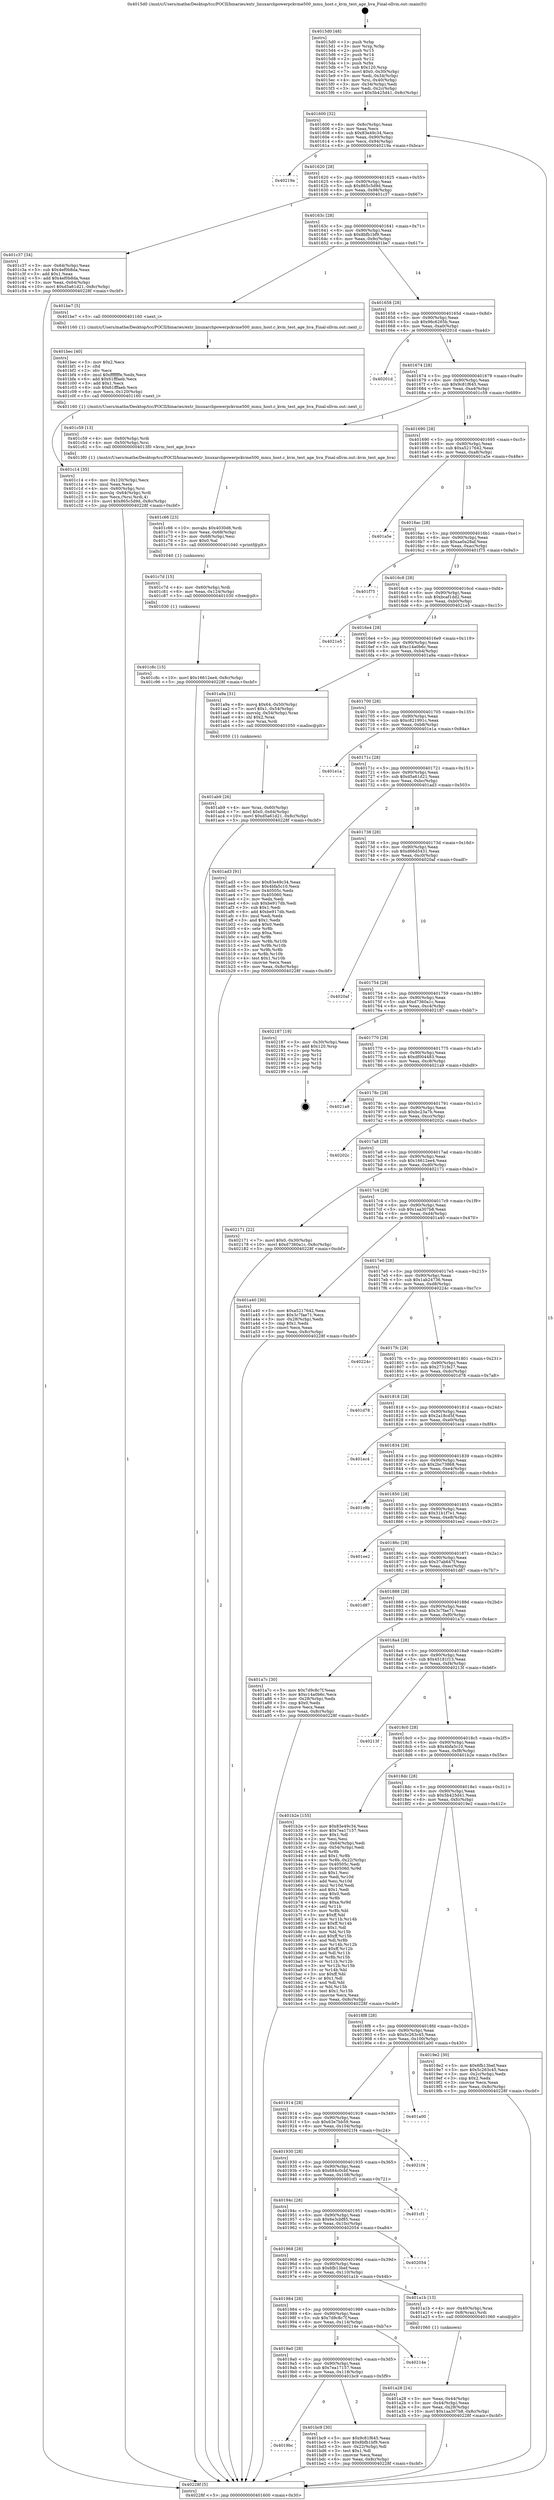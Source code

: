 digraph "0x4015d0" {
  label = "0x4015d0 (/mnt/c/Users/mathe/Desktop/tcc/POCII/binaries/extr_linuxarchpowerpckvme500_mmu_host.c_kvm_test_age_hva_Final-ollvm.out::main(0))"
  labelloc = "t"
  node[shape=record]

  Entry [label="",width=0.3,height=0.3,shape=circle,fillcolor=black,style=filled]
  "0x401600" [label="{
     0x401600 [32]\l
     | [instrs]\l
     &nbsp;&nbsp;0x401600 \<+6\>: mov -0x8c(%rbp),%eax\l
     &nbsp;&nbsp;0x401606 \<+2\>: mov %eax,%ecx\l
     &nbsp;&nbsp;0x401608 \<+6\>: sub $0x83e49c34,%ecx\l
     &nbsp;&nbsp;0x40160e \<+6\>: mov %eax,-0x90(%rbp)\l
     &nbsp;&nbsp;0x401614 \<+6\>: mov %ecx,-0x94(%rbp)\l
     &nbsp;&nbsp;0x40161a \<+6\>: je 000000000040219a \<main+0xbca\>\l
  }"]
  "0x40219a" [label="{
     0x40219a\l
  }", style=dashed]
  "0x401620" [label="{
     0x401620 [28]\l
     | [instrs]\l
     &nbsp;&nbsp;0x401620 \<+5\>: jmp 0000000000401625 \<main+0x55\>\l
     &nbsp;&nbsp;0x401625 \<+6\>: mov -0x90(%rbp),%eax\l
     &nbsp;&nbsp;0x40162b \<+5\>: sub $0x865c5d9d,%eax\l
     &nbsp;&nbsp;0x401630 \<+6\>: mov %eax,-0x98(%rbp)\l
     &nbsp;&nbsp;0x401636 \<+6\>: je 0000000000401c37 \<main+0x667\>\l
  }"]
  Exit [label="",width=0.3,height=0.3,shape=circle,fillcolor=black,style=filled,peripheries=2]
  "0x401c37" [label="{
     0x401c37 [34]\l
     | [instrs]\l
     &nbsp;&nbsp;0x401c37 \<+3\>: mov -0x64(%rbp),%eax\l
     &nbsp;&nbsp;0x401c3a \<+5\>: sub $0x4ef0b8da,%eax\l
     &nbsp;&nbsp;0x401c3f \<+3\>: add $0x1,%eax\l
     &nbsp;&nbsp;0x401c42 \<+5\>: add $0x4ef0b8da,%eax\l
     &nbsp;&nbsp;0x401c47 \<+3\>: mov %eax,-0x64(%rbp)\l
     &nbsp;&nbsp;0x401c4a \<+10\>: movl $0xd5a61d21,-0x8c(%rbp)\l
     &nbsp;&nbsp;0x401c54 \<+5\>: jmp 000000000040228f \<main+0xcbf\>\l
  }"]
  "0x40163c" [label="{
     0x40163c [28]\l
     | [instrs]\l
     &nbsp;&nbsp;0x40163c \<+5\>: jmp 0000000000401641 \<main+0x71\>\l
     &nbsp;&nbsp;0x401641 \<+6\>: mov -0x90(%rbp),%eax\l
     &nbsp;&nbsp;0x401647 \<+5\>: sub $0x8bfb1bf9,%eax\l
     &nbsp;&nbsp;0x40164c \<+6\>: mov %eax,-0x9c(%rbp)\l
     &nbsp;&nbsp;0x401652 \<+6\>: je 0000000000401be7 \<main+0x617\>\l
  }"]
  "0x401c8c" [label="{
     0x401c8c [15]\l
     | [instrs]\l
     &nbsp;&nbsp;0x401c8c \<+10\>: movl $0x16612ee4,-0x8c(%rbp)\l
     &nbsp;&nbsp;0x401c96 \<+5\>: jmp 000000000040228f \<main+0xcbf\>\l
  }"]
  "0x401be7" [label="{
     0x401be7 [5]\l
     | [instrs]\l
     &nbsp;&nbsp;0x401be7 \<+5\>: call 0000000000401160 \<next_i\>\l
     | [calls]\l
     &nbsp;&nbsp;0x401160 \{1\} (/mnt/c/Users/mathe/Desktop/tcc/POCII/binaries/extr_linuxarchpowerpckvme500_mmu_host.c_kvm_test_age_hva_Final-ollvm.out::next_i)\l
  }"]
  "0x401658" [label="{
     0x401658 [28]\l
     | [instrs]\l
     &nbsp;&nbsp;0x401658 \<+5\>: jmp 000000000040165d \<main+0x8d\>\l
     &nbsp;&nbsp;0x40165d \<+6\>: mov -0x90(%rbp),%eax\l
     &nbsp;&nbsp;0x401663 \<+5\>: sub $0x96c6265b,%eax\l
     &nbsp;&nbsp;0x401668 \<+6\>: mov %eax,-0xa0(%rbp)\l
     &nbsp;&nbsp;0x40166e \<+6\>: je 000000000040201d \<main+0xa4d\>\l
  }"]
  "0x401c7d" [label="{
     0x401c7d [15]\l
     | [instrs]\l
     &nbsp;&nbsp;0x401c7d \<+4\>: mov -0x60(%rbp),%rdi\l
     &nbsp;&nbsp;0x401c81 \<+6\>: mov %eax,-0x124(%rbp)\l
     &nbsp;&nbsp;0x401c87 \<+5\>: call 0000000000401030 \<free@plt\>\l
     | [calls]\l
     &nbsp;&nbsp;0x401030 \{1\} (unknown)\l
  }"]
  "0x40201d" [label="{
     0x40201d\l
  }", style=dashed]
  "0x401674" [label="{
     0x401674 [28]\l
     | [instrs]\l
     &nbsp;&nbsp;0x401674 \<+5\>: jmp 0000000000401679 \<main+0xa9\>\l
     &nbsp;&nbsp;0x401679 \<+6\>: mov -0x90(%rbp),%eax\l
     &nbsp;&nbsp;0x40167f \<+5\>: sub $0x9c81f645,%eax\l
     &nbsp;&nbsp;0x401684 \<+6\>: mov %eax,-0xa4(%rbp)\l
     &nbsp;&nbsp;0x40168a \<+6\>: je 0000000000401c59 \<main+0x689\>\l
  }"]
  "0x401c66" [label="{
     0x401c66 [23]\l
     | [instrs]\l
     &nbsp;&nbsp;0x401c66 \<+10\>: movabs $0x4030d6,%rdi\l
     &nbsp;&nbsp;0x401c70 \<+3\>: mov %eax,-0x68(%rbp)\l
     &nbsp;&nbsp;0x401c73 \<+3\>: mov -0x68(%rbp),%esi\l
     &nbsp;&nbsp;0x401c76 \<+2\>: mov $0x0,%al\l
     &nbsp;&nbsp;0x401c78 \<+5\>: call 0000000000401040 \<printf@plt\>\l
     | [calls]\l
     &nbsp;&nbsp;0x401040 \{1\} (unknown)\l
  }"]
  "0x401c59" [label="{
     0x401c59 [13]\l
     | [instrs]\l
     &nbsp;&nbsp;0x401c59 \<+4\>: mov -0x60(%rbp),%rdi\l
     &nbsp;&nbsp;0x401c5d \<+4\>: mov -0x50(%rbp),%rsi\l
     &nbsp;&nbsp;0x401c61 \<+5\>: call 00000000004013f0 \<kvm_test_age_hva\>\l
     | [calls]\l
     &nbsp;&nbsp;0x4013f0 \{1\} (/mnt/c/Users/mathe/Desktop/tcc/POCII/binaries/extr_linuxarchpowerpckvme500_mmu_host.c_kvm_test_age_hva_Final-ollvm.out::kvm_test_age_hva)\l
  }"]
  "0x401690" [label="{
     0x401690 [28]\l
     | [instrs]\l
     &nbsp;&nbsp;0x401690 \<+5\>: jmp 0000000000401695 \<main+0xc5\>\l
     &nbsp;&nbsp;0x401695 \<+6\>: mov -0x90(%rbp),%eax\l
     &nbsp;&nbsp;0x40169b \<+5\>: sub $0xa5217642,%eax\l
     &nbsp;&nbsp;0x4016a0 \<+6\>: mov %eax,-0xa8(%rbp)\l
     &nbsp;&nbsp;0x4016a6 \<+6\>: je 0000000000401a5e \<main+0x48e\>\l
  }"]
  "0x401c14" [label="{
     0x401c14 [35]\l
     | [instrs]\l
     &nbsp;&nbsp;0x401c14 \<+6\>: mov -0x120(%rbp),%ecx\l
     &nbsp;&nbsp;0x401c1a \<+3\>: imul %eax,%ecx\l
     &nbsp;&nbsp;0x401c1d \<+4\>: mov -0x60(%rbp),%rsi\l
     &nbsp;&nbsp;0x401c21 \<+4\>: movslq -0x64(%rbp),%rdi\l
     &nbsp;&nbsp;0x401c25 \<+3\>: mov %ecx,(%rsi,%rdi,4)\l
     &nbsp;&nbsp;0x401c28 \<+10\>: movl $0x865c5d9d,-0x8c(%rbp)\l
     &nbsp;&nbsp;0x401c32 \<+5\>: jmp 000000000040228f \<main+0xcbf\>\l
  }"]
  "0x401a5e" [label="{
     0x401a5e\l
  }", style=dashed]
  "0x4016ac" [label="{
     0x4016ac [28]\l
     | [instrs]\l
     &nbsp;&nbsp;0x4016ac \<+5\>: jmp 00000000004016b1 \<main+0xe1\>\l
     &nbsp;&nbsp;0x4016b1 \<+6\>: mov -0x90(%rbp),%eax\l
     &nbsp;&nbsp;0x4016b7 \<+5\>: sub $0xaa0a28af,%eax\l
     &nbsp;&nbsp;0x4016bc \<+6\>: mov %eax,-0xac(%rbp)\l
     &nbsp;&nbsp;0x4016c2 \<+6\>: je 0000000000401f75 \<main+0x9a5\>\l
  }"]
  "0x401bec" [label="{
     0x401bec [40]\l
     | [instrs]\l
     &nbsp;&nbsp;0x401bec \<+5\>: mov $0x2,%ecx\l
     &nbsp;&nbsp;0x401bf1 \<+1\>: cltd\l
     &nbsp;&nbsp;0x401bf2 \<+2\>: idiv %ecx\l
     &nbsp;&nbsp;0x401bf4 \<+6\>: imul $0xfffffffe,%edx,%ecx\l
     &nbsp;&nbsp;0x401bfa \<+6\>: add $0x61fffaeb,%ecx\l
     &nbsp;&nbsp;0x401c00 \<+3\>: add $0x1,%ecx\l
     &nbsp;&nbsp;0x401c03 \<+6\>: sub $0x61fffaeb,%ecx\l
     &nbsp;&nbsp;0x401c09 \<+6\>: mov %ecx,-0x120(%rbp)\l
     &nbsp;&nbsp;0x401c0f \<+5\>: call 0000000000401160 \<next_i\>\l
     | [calls]\l
     &nbsp;&nbsp;0x401160 \{1\} (/mnt/c/Users/mathe/Desktop/tcc/POCII/binaries/extr_linuxarchpowerpckvme500_mmu_host.c_kvm_test_age_hva_Final-ollvm.out::next_i)\l
  }"]
  "0x401f75" [label="{
     0x401f75\l
  }", style=dashed]
  "0x4016c8" [label="{
     0x4016c8 [28]\l
     | [instrs]\l
     &nbsp;&nbsp;0x4016c8 \<+5\>: jmp 00000000004016cd \<main+0xfd\>\l
     &nbsp;&nbsp;0x4016cd \<+6\>: mov -0x90(%rbp),%eax\l
     &nbsp;&nbsp;0x4016d3 \<+5\>: sub $0xbcaf1dd2,%eax\l
     &nbsp;&nbsp;0x4016d8 \<+6\>: mov %eax,-0xb0(%rbp)\l
     &nbsp;&nbsp;0x4016de \<+6\>: je 00000000004021e5 \<main+0xc15\>\l
  }"]
  "0x4019bc" [label="{
     0x4019bc\l
  }", style=dashed]
  "0x4021e5" [label="{
     0x4021e5\l
  }", style=dashed]
  "0x4016e4" [label="{
     0x4016e4 [28]\l
     | [instrs]\l
     &nbsp;&nbsp;0x4016e4 \<+5\>: jmp 00000000004016e9 \<main+0x119\>\l
     &nbsp;&nbsp;0x4016e9 \<+6\>: mov -0x90(%rbp),%eax\l
     &nbsp;&nbsp;0x4016ef \<+5\>: sub $0xc14a0b6c,%eax\l
     &nbsp;&nbsp;0x4016f4 \<+6\>: mov %eax,-0xb4(%rbp)\l
     &nbsp;&nbsp;0x4016fa \<+6\>: je 0000000000401a9a \<main+0x4ca\>\l
  }"]
  "0x401bc9" [label="{
     0x401bc9 [30]\l
     | [instrs]\l
     &nbsp;&nbsp;0x401bc9 \<+5\>: mov $0x9c81f645,%eax\l
     &nbsp;&nbsp;0x401bce \<+5\>: mov $0x8bfb1bf9,%ecx\l
     &nbsp;&nbsp;0x401bd3 \<+3\>: mov -0x22(%rbp),%dl\l
     &nbsp;&nbsp;0x401bd6 \<+3\>: test $0x1,%dl\l
     &nbsp;&nbsp;0x401bd9 \<+3\>: cmovne %ecx,%eax\l
     &nbsp;&nbsp;0x401bdc \<+6\>: mov %eax,-0x8c(%rbp)\l
     &nbsp;&nbsp;0x401be2 \<+5\>: jmp 000000000040228f \<main+0xcbf\>\l
  }"]
  "0x401a9a" [label="{
     0x401a9a [31]\l
     | [instrs]\l
     &nbsp;&nbsp;0x401a9a \<+8\>: movq $0x64,-0x50(%rbp)\l
     &nbsp;&nbsp;0x401aa2 \<+7\>: movl $0x1,-0x54(%rbp)\l
     &nbsp;&nbsp;0x401aa9 \<+4\>: movslq -0x54(%rbp),%rax\l
     &nbsp;&nbsp;0x401aad \<+4\>: shl $0x2,%rax\l
     &nbsp;&nbsp;0x401ab1 \<+3\>: mov %rax,%rdi\l
     &nbsp;&nbsp;0x401ab4 \<+5\>: call 0000000000401050 \<malloc@plt\>\l
     | [calls]\l
     &nbsp;&nbsp;0x401050 \{1\} (unknown)\l
  }"]
  "0x401700" [label="{
     0x401700 [28]\l
     | [instrs]\l
     &nbsp;&nbsp;0x401700 \<+5\>: jmp 0000000000401705 \<main+0x135\>\l
     &nbsp;&nbsp;0x401705 \<+6\>: mov -0x90(%rbp),%eax\l
     &nbsp;&nbsp;0x40170b \<+5\>: sub $0xc821991c,%eax\l
     &nbsp;&nbsp;0x401710 \<+6\>: mov %eax,-0xb8(%rbp)\l
     &nbsp;&nbsp;0x401716 \<+6\>: je 0000000000401e1a \<main+0x84a\>\l
  }"]
  "0x4019a0" [label="{
     0x4019a0 [28]\l
     | [instrs]\l
     &nbsp;&nbsp;0x4019a0 \<+5\>: jmp 00000000004019a5 \<main+0x3d5\>\l
     &nbsp;&nbsp;0x4019a5 \<+6\>: mov -0x90(%rbp),%eax\l
     &nbsp;&nbsp;0x4019ab \<+5\>: sub $0x7ea17157,%eax\l
     &nbsp;&nbsp;0x4019b0 \<+6\>: mov %eax,-0x118(%rbp)\l
     &nbsp;&nbsp;0x4019b6 \<+6\>: je 0000000000401bc9 \<main+0x5f9\>\l
  }"]
  "0x401e1a" [label="{
     0x401e1a\l
  }", style=dashed]
  "0x40171c" [label="{
     0x40171c [28]\l
     | [instrs]\l
     &nbsp;&nbsp;0x40171c \<+5\>: jmp 0000000000401721 \<main+0x151\>\l
     &nbsp;&nbsp;0x401721 \<+6\>: mov -0x90(%rbp),%eax\l
     &nbsp;&nbsp;0x401727 \<+5\>: sub $0xd5a61d21,%eax\l
     &nbsp;&nbsp;0x40172c \<+6\>: mov %eax,-0xbc(%rbp)\l
     &nbsp;&nbsp;0x401732 \<+6\>: je 0000000000401ad3 \<main+0x503\>\l
  }"]
  "0x40214e" [label="{
     0x40214e\l
  }", style=dashed]
  "0x401ad3" [label="{
     0x401ad3 [91]\l
     | [instrs]\l
     &nbsp;&nbsp;0x401ad3 \<+5\>: mov $0x83e49c34,%eax\l
     &nbsp;&nbsp;0x401ad8 \<+5\>: mov $0x4bfa5c10,%ecx\l
     &nbsp;&nbsp;0x401add \<+7\>: mov 0x40505c,%edx\l
     &nbsp;&nbsp;0x401ae4 \<+7\>: mov 0x405060,%esi\l
     &nbsp;&nbsp;0x401aeb \<+2\>: mov %edx,%edi\l
     &nbsp;&nbsp;0x401aed \<+6\>: sub $0xbe917db,%edi\l
     &nbsp;&nbsp;0x401af3 \<+3\>: sub $0x1,%edi\l
     &nbsp;&nbsp;0x401af6 \<+6\>: add $0xbe917db,%edi\l
     &nbsp;&nbsp;0x401afc \<+3\>: imul %edi,%edx\l
     &nbsp;&nbsp;0x401aff \<+3\>: and $0x1,%edx\l
     &nbsp;&nbsp;0x401b02 \<+3\>: cmp $0x0,%edx\l
     &nbsp;&nbsp;0x401b05 \<+4\>: sete %r8b\l
     &nbsp;&nbsp;0x401b09 \<+3\>: cmp $0xa,%esi\l
     &nbsp;&nbsp;0x401b0c \<+4\>: setl %r9b\l
     &nbsp;&nbsp;0x401b10 \<+3\>: mov %r8b,%r10b\l
     &nbsp;&nbsp;0x401b13 \<+3\>: and %r9b,%r10b\l
     &nbsp;&nbsp;0x401b16 \<+3\>: xor %r9b,%r8b\l
     &nbsp;&nbsp;0x401b19 \<+3\>: or %r8b,%r10b\l
     &nbsp;&nbsp;0x401b1c \<+4\>: test $0x1,%r10b\l
     &nbsp;&nbsp;0x401b20 \<+3\>: cmovne %ecx,%eax\l
     &nbsp;&nbsp;0x401b23 \<+6\>: mov %eax,-0x8c(%rbp)\l
     &nbsp;&nbsp;0x401b29 \<+5\>: jmp 000000000040228f \<main+0xcbf\>\l
  }"]
  "0x401738" [label="{
     0x401738 [28]\l
     | [instrs]\l
     &nbsp;&nbsp;0x401738 \<+5\>: jmp 000000000040173d \<main+0x16d\>\l
     &nbsp;&nbsp;0x40173d \<+6\>: mov -0x90(%rbp),%eax\l
     &nbsp;&nbsp;0x401743 \<+5\>: sub $0xd66d5431,%eax\l
     &nbsp;&nbsp;0x401748 \<+6\>: mov %eax,-0xc0(%rbp)\l
     &nbsp;&nbsp;0x40174e \<+6\>: je 00000000004020af \<main+0xadf\>\l
  }"]
  "0x401ab9" [label="{
     0x401ab9 [26]\l
     | [instrs]\l
     &nbsp;&nbsp;0x401ab9 \<+4\>: mov %rax,-0x60(%rbp)\l
     &nbsp;&nbsp;0x401abd \<+7\>: movl $0x0,-0x64(%rbp)\l
     &nbsp;&nbsp;0x401ac4 \<+10\>: movl $0xd5a61d21,-0x8c(%rbp)\l
     &nbsp;&nbsp;0x401ace \<+5\>: jmp 000000000040228f \<main+0xcbf\>\l
  }"]
  "0x4020af" [label="{
     0x4020af\l
  }", style=dashed]
  "0x401754" [label="{
     0x401754 [28]\l
     | [instrs]\l
     &nbsp;&nbsp;0x401754 \<+5\>: jmp 0000000000401759 \<main+0x189\>\l
     &nbsp;&nbsp;0x401759 \<+6\>: mov -0x90(%rbp),%eax\l
     &nbsp;&nbsp;0x40175f \<+5\>: sub $0xd7360a1c,%eax\l
     &nbsp;&nbsp;0x401764 \<+6\>: mov %eax,-0xc4(%rbp)\l
     &nbsp;&nbsp;0x40176a \<+6\>: je 0000000000402187 \<main+0xbb7\>\l
  }"]
  "0x401a28" [label="{
     0x401a28 [24]\l
     | [instrs]\l
     &nbsp;&nbsp;0x401a28 \<+3\>: mov %eax,-0x44(%rbp)\l
     &nbsp;&nbsp;0x401a2b \<+3\>: mov -0x44(%rbp),%eax\l
     &nbsp;&nbsp;0x401a2e \<+3\>: mov %eax,-0x28(%rbp)\l
     &nbsp;&nbsp;0x401a31 \<+10\>: movl $0x1aa307b8,-0x8c(%rbp)\l
     &nbsp;&nbsp;0x401a3b \<+5\>: jmp 000000000040228f \<main+0xcbf\>\l
  }"]
  "0x402187" [label="{
     0x402187 [19]\l
     | [instrs]\l
     &nbsp;&nbsp;0x402187 \<+3\>: mov -0x30(%rbp),%eax\l
     &nbsp;&nbsp;0x40218a \<+7\>: add $0x120,%rsp\l
     &nbsp;&nbsp;0x402191 \<+1\>: pop %rbx\l
     &nbsp;&nbsp;0x402192 \<+2\>: pop %r12\l
     &nbsp;&nbsp;0x402194 \<+2\>: pop %r14\l
     &nbsp;&nbsp;0x402196 \<+2\>: pop %r15\l
     &nbsp;&nbsp;0x402198 \<+1\>: pop %rbp\l
     &nbsp;&nbsp;0x402199 \<+1\>: ret\l
  }"]
  "0x401770" [label="{
     0x401770 [28]\l
     | [instrs]\l
     &nbsp;&nbsp;0x401770 \<+5\>: jmp 0000000000401775 \<main+0x1a5\>\l
     &nbsp;&nbsp;0x401775 \<+6\>: mov -0x90(%rbp),%eax\l
     &nbsp;&nbsp;0x40177b \<+5\>: sub $0xdf004483,%eax\l
     &nbsp;&nbsp;0x401780 \<+6\>: mov %eax,-0xc8(%rbp)\l
     &nbsp;&nbsp;0x401786 \<+6\>: je 00000000004021a9 \<main+0xbd9\>\l
  }"]
  "0x401984" [label="{
     0x401984 [28]\l
     | [instrs]\l
     &nbsp;&nbsp;0x401984 \<+5\>: jmp 0000000000401989 \<main+0x3b9\>\l
     &nbsp;&nbsp;0x401989 \<+6\>: mov -0x90(%rbp),%eax\l
     &nbsp;&nbsp;0x40198f \<+5\>: sub $0x7d9c8c7f,%eax\l
     &nbsp;&nbsp;0x401994 \<+6\>: mov %eax,-0x114(%rbp)\l
     &nbsp;&nbsp;0x40199a \<+6\>: je 000000000040214e \<main+0xb7e\>\l
  }"]
  "0x4021a9" [label="{
     0x4021a9\l
  }", style=dashed]
  "0x40178c" [label="{
     0x40178c [28]\l
     | [instrs]\l
     &nbsp;&nbsp;0x40178c \<+5\>: jmp 0000000000401791 \<main+0x1c1\>\l
     &nbsp;&nbsp;0x401791 \<+6\>: mov -0x90(%rbp),%eax\l
     &nbsp;&nbsp;0x401797 \<+5\>: sub $0xbc23a7b,%eax\l
     &nbsp;&nbsp;0x40179c \<+6\>: mov %eax,-0xcc(%rbp)\l
     &nbsp;&nbsp;0x4017a2 \<+6\>: je 000000000040202c \<main+0xa5c\>\l
  }"]
  "0x401a1b" [label="{
     0x401a1b [13]\l
     | [instrs]\l
     &nbsp;&nbsp;0x401a1b \<+4\>: mov -0x40(%rbp),%rax\l
     &nbsp;&nbsp;0x401a1f \<+4\>: mov 0x8(%rax),%rdi\l
     &nbsp;&nbsp;0x401a23 \<+5\>: call 0000000000401060 \<atoi@plt\>\l
     | [calls]\l
     &nbsp;&nbsp;0x401060 \{1\} (unknown)\l
  }"]
  "0x40202c" [label="{
     0x40202c\l
  }", style=dashed]
  "0x4017a8" [label="{
     0x4017a8 [28]\l
     | [instrs]\l
     &nbsp;&nbsp;0x4017a8 \<+5\>: jmp 00000000004017ad \<main+0x1dd\>\l
     &nbsp;&nbsp;0x4017ad \<+6\>: mov -0x90(%rbp),%eax\l
     &nbsp;&nbsp;0x4017b3 \<+5\>: sub $0x16612ee4,%eax\l
     &nbsp;&nbsp;0x4017b8 \<+6\>: mov %eax,-0xd0(%rbp)\l
     &nbsp;&nbsp;0x4017be \<+6\>: je 0000000000402171 \<main+0xba1\>\l
  }"]
  "0x401968" [label="{
     0x401968 [28]\l
     | [instrs]\l
     &nbsp;&nbsp;0x401968 \<+5\>: jmp 000000000040196d \<main+0x39d\>\l
     &nbsp;&nbsp;0x40196d \<+6\>: mov -0x90(%rbp),%eax\l
     &nbsp;&nbsp;0x401973 \<+5\>: sub $0x6fb13bef,%eax\l
     &nbsp;&nbsp;0x401978 \<+6\>: mov %eax,-0x110(%rbp)\l
     &nbsp;&nbsp;0x40197e \<+6\>: je 0000000000401a1b \<main+0x44b\>\l
  }"]
  "0x402171" [label="{
     0x402171 [22]\l
     | [instrs]\l
     &nbsp;&nbsp;0x402171 \<+7\>: movl $0x0,-0x30(%rbp)\l
     &nbsp;&nbsp;0x402178 \<+10\>: movl $0xd7360a1c,-0x8c(%rbp)\l
     &nbsp;&nbsp;0x402182 \<+5\>: jmp 000000000040228f \<main+0xcbf\>\l
  }"]
  "0x4017c4" [label="{
     0x4017c4 [28]\l
     | [instrs]\l
     &nbsp;&nbsp;0x4017c4 \<+5\>: jmp 00000000004017c9 \<main+0x1f9\>\l
     &nbsp;&nbsp;0x4017c9 \<+6\>: mov -0x90(%rbp),%eax\l
     &nbsp;&nbsp;0x4017cf \<+5\>: sub $0x1aa307b8,%eax\l
     &nbsp;&nbsp;0x4017d4 \<+6\>: mov %eax,-0xd4(%rbp)\l
     &nbsp;&nbsp;0x4017da \<+6\>: je 0000000000401a40 \<main+0x470\>\l
  }"]
  "0x402054" [label="{
     0x402054\l
  }", style=dashed]
  "0x401a40" [label="{
     0x401a40 [30]\l
     | [instrs]\l
     &nbsp;&nbsp;0x401a40 \<+5\>: mov $0xa5217642,%eax\l
     &nbsp;&nbsp;0x401a45 \<+5\>: mov $0x3c7fae71,%ecx\l
     &nbsp;&nbsp;0x401a4a \<+3\>: mov -0x28(%rbp),%edx\l
     &nbsp;&nbsp;0x401a4d \<+3\>: cmp $0x1,%edx\l
     &nbsp;&nbsp;0x401a50 \<+3\>: cmovl %ecx,%eax\l
     &nbsp;&nbsp;0x401a53 \<+6\>: mov %eax,-0x8c(%rbp)\l
     &nbsp;&nbsp;0x401a59 \<+5\>: jmp 000000000040228f \<main+0xcbf\>\l
  }"]
  "0x4017e0" [label="{
     0x4017e0 [28]\l
     | [instrs]\l
     &nbsp;&nbsp;0x4017e0 \<+5\>: jmp 00000000004017e5 \<main+0x215\>\l
     &nbsp;&nbsp;0x4017e5 \<+6\>: mov -0x90(%rbp),%eax\l
     &nbsp;&nbsp;0x4017eb \<+5\>: sub $0x1ab24736,%eax\l
     &nbsp;&nbsp;0x4017f0 \<+6\>: mov %eax,-0xd8(%rbp)\l
     &nbsp;&nbsp;0x4017f6 \<+6\>: je 000000000040224c \<main+0xc7c\>\l
  }"]
  "0x40194c" [label="{
     0x40194c [28]\l
     | [instrs]\l
     &nbsp;&nbsp;0x40194c \<+5\>: jmp 0000000000401951 \<main+0x381\>\l
     &nbsp;&nbsp;0x401951 \<+6\>: mov -0x90(%rbp),%eax\l
     &nbsp;&nbsp;0x401957 \<+5\>: sub $0x6e3cbf85,%eax\l
     &nbsp;&nbsp;0x40195c \<+6\>: mov %eax,-0x10c(%rbp)\l
     &nbsp;&nbsp;0x401962 \<+6\>: je 0000000000402054 \<main+0xa84\>\l
  }"]
  "0x40224c" [label="{
     0x40224c\l
  }", style=dashed]
  "0x4017fc" [label="{
     0x4017fc [28]\l
     | [instrs]\l
     &nbsp;&nbsp;0x4017fc \<+5\>: jmp 0000000000401801 \<main+0x231\>\l
     &nbsp;&nbsp;0x401801 \<+6\>: mov -0x90(%rbp),%eax\l
     &nbsp;&nbsp;0x401807 \<+5\>: sub $0x2731fe27,%eax\l
     &nbsp;&nbsp;0x40180c \<+6\>: mov %eax,-0xdc(%rbp)\l
     &nbsp;&nbsp;0x401812 \<+6\>: je 0000000000401d78 \<main+0x7a8\>\l
  }"]
  "0x401cf1" [label="{
     0x401cf1\l
  }", style=dashed]
  "0x401d78" [label="{
     0x401d78\l
  }", style=dashed]
  "0x401818" [label="{
     0x401818 [28]\l
     | [instrs]\l
     &nbsp;&nbsp;0x401818 \<+5\>: jmp 000000000040181d \<main+0x24d\>\l
     &nbsp;&nbsp;0x40181d \<+6\>: mov -0x90(%rbp),%eax\l
     &nbsp;&nbsp;0x401823 \<+5\>: sub $0x2a18cd5f,%eax\l
     &nbsp;&nbsp;0x401828 \<+6\>: mov %eax,-0xe0(%rbp)\l
     &nbsp;&nbsp;0x40182e \<+6\>: je 0000000000401ec4 \<main+0x8f4\>\l
  }"]
  "0x401930" [label="{
     0x401930 [28]\l
     | [instrs]\l
     &nbsp;&nbsp;0x401930 \<+5\>: jmp 0000000000401935 \<main+0x365\>\l
     &nbsp;&nbsp;0x401935 \<+6\>: mov -0x90(%rbp),%eax\l
     &nbsp;&nbsp;0x40193b \<+5\>: sub $0x684c0cbf,%eax\l
     &nbsp;&nbsp;0x401940 \<+6\>: mov %eax,-0x108(%rbp)\l
     &nbsp;&nbsp;0x401946 \<+6\>: je 0000000000401cf1 \<main+0x721\>\l
  }"]
  "0x401ec4" [label="{
     0x401ec4\l
  }", style=dashed]
  "0x401834" [label="{
     0x401834 [28]\l
     | [instrs]\l
     &nbsp;&nbsp;0x401834 \<+5\>: jmp 0000000000401839 \<main+0x269\>\l
     &nbsp;&nbsp;0x401839 \<+6\>: mov -0x90(%rbp),%eax\l
     &nbsp;&nbsp;0x40183f \<+5\>: sub $0x2bc73868,%eax\l
     &nbsp;&nbsp;0x401844 \<+6\>: mov %eax,-0xe4(%rbp)\l
     &nbsp;&nbsp;0x40184a \<+6\>: je 0000000000401c9b \<main+0x6cb\>\l
  }"]
  "0x4021f4" [label="{
     0x4021f4\l
  }", style=dashed]
  "0x401c9b" [label="{
     0x401c9b\l
  }", style=dashed]
  "0x401850" [label="{
     0x401850 [28]\l
     | [instrs]\l
     &nbsp;&nbsp;0x401850 \<+5\>: jmp 0000000000401855 \<main+0x285\>\l
     &nbsp;&nbsp;0x401855 \<+6\>: mov -0x90(%rbp),%eax\l
     &nbsp;&nbsp;0x40185b \<+5\>: sub $0x31b1f7e1,%eax\l
     &nbsp;&nbsp;0x401860 \<+6\>: mov %eax,-0xe8(%rbp)\l
     &nbsp;&nbsp;0x401866 \<+6\>: je 0000000000401ee2 \<main+0x912\>\l
  }"]
  "0x401914" [label="{
     0x401914 [28]\l
     | [instrs]\l
     &nbsp;&nbsp;0x401914 \<+5\>: jmp 0000000000401919 \<main+0x349\>\l
     &nbsp;&nbsp;0x401919 \<+6\>: mov -0x90(%rbp),%eax\l
     &nbsp;&nbsp;0x40191f \<+5\>: sub $0x63e7bb59,%eax\l
     &nbsp;&nbsp;0x401924 \<+6\>: mov %eax,-0x104(%rbp)\l
     &nbsp;&nbsp;0x40192a \<+6\>: je 00000000004021f4 \<main+0xc24\>\l
  }"]
  "0x401ee2" [label="{
     0x401ee2\l
  }", style=dashed]
  "0x40186c" [label="{
     0x40186c [28]\l
     | [instrs]\l
     &nbsp;&nbsp;0x40186c \<+5\>: jmp 0000000000401871 \<main+0x2a1\>\l
     &nbsp;&nbsp;0x401871 \<+6\>: mov -0x90(%rbp),%eax\l
     &nbsp;&nbsp;0x401877 \<+5\>: sub $0x37ab647f,%eax\l
     &nbsp;&nbsp;0x40187c \<+6\>: mov %eax,-0xec(%rbp)\l
     &nbsp;&nbsp;0x401882 \<+6\>: je 0000000000401d87 \<main+0x7b7\>\l
  }"]
  "0x401a00" [label="{
     0x401a00\l
  }", style=dashed]
  "0x401d87" [label="{
     0x401d87\l
  }", style=dashed]
  "0x401888" [label="{
     0x401888 [28]\l
     | [instrs]\l
     &nbsp;&nbsp;0x401888 \<+5\>: jmp 000000000040188d \<main+0x2bd\>\l
     &nbsp;&nbsp;0x40188d \<+6\>: mov -0x90(%rbp),%eax\l
     &nbsp;&nbsp;0x401893 \<+5\>: sub $0x3c7fae71,%eax\l
     &nbsp;&nbsp;0x401898 \<+6\>: mov %eax,-0xf0(%rbp)\l
     &nbsp;&nbsp;0x40189e \<+6\>: je 0000000000401a7c \<main+0x4ac\>\l
  }"]
  "0x4015d0" [label="{
     0x4015d0 [48]\l
     | [instrs]\l
     &nbsp;&nbsp;0x4015d0 \<+1\>: push %rbp\l
     &nbsp;&nbsp;0x4015d1 \<+3\>: mov %rsp,%rbp\l
     &nbsp;&nbsp;0x4015d4 \<+2\>: push %r15\l
     &nbsp;&nbsp;0x4015d6 \<+2\>: push %r14\l
     &nbsp;&nbsp;0x4015d8 \<+2\>: push %r12\l
     &nbsp;&nbsp;0x4015da \<+1\>: push %rbx\l
     &nbsp;&nbsp;0x4015db \<+7\>: sub $0x120,%rsp\l
     &nbsp;&nbsp;0x4015e2 \<+7\>: movl $0x0,-0x30(%rbp)\l
     &nbsp;&nbsp;0x4015e9 \<+3\>: mov %edi,-0x34(%rbp)\l
     &nbsp;&nbsp;0x4015ec \<+4\>: mov %rsi,-0x40(%rbp)\l
     &nbsp;&nbsp;0x4015f0 \<+3\>: mov -0x34(%rbp),%edi\l
     &nbsp;&nbsp;0x4015f3 \<+3\>: mov %edi,-0x2c(%rbp)\l
     &nbsp;&nbsp;0x4015f6 \<+10\>: movl $0x5b425d41,-0x8c(%rbp)\l
  }"]
  "0x401a7c" [label="{
     0x401a7c [30]\l
     | [instrs]\l
     &nbsp;&nbsp;0x401a7c \<+5\>: mov $0x7d9c8c7f,%eax\l
     &nbsp;&nbsp;0x401a81 \<+5\>: mov $0xc14a0b6c,%ecx\l
     &nbsp;&nbsp;0x401a86 \<+3\>: mov -0x28(%rbp),%edx\l
     &nbsp;&nbsp;0x401a89 \<+3\>: cmp $0x0,%edx\l
     &nbsp;&nbsp;0x401a8c \<+3\>: cmove %ecx,%eax\l
     &nbsp;&nbsp;0x401a8f \<+6\>: mov %eax,-0x8c(%rbp)\l
     &nbsp;&nbsp;0x401a95 \<+5\>: jmp 000000000040228f \<main+0xcbf\>\l
  }"]
  "0x4018a4" [label="{
     0x4018a4 [28]\l
     | [instrs]\l
     &nbsp;&nbsp;0x4018a4 \<+5\>: jmp 00000000004018a9 \<main+0x2d9\>\l
     &nbsp;&nbsp;0x4018a9 \<+6\>: mov -0x90(%rbp),%eax\l
     &nbsp;&nbsp;0x4018af \<+5\>: sub $0x45181f13,%eax\l
     &nbsp;&nbsp;0x4018b4 \<+6\>: mov %eax,-0xf4(%rbp)\l
     &nbsp;&nbsp;0x4018ba \<+6\>: je 000000000040213f \<main+0xb6f\>\l
  }"]
  "0x40228f" [label="{
     0x40228f [5]\l
     | [instrs]\l
     &nbsp;&nbsp;0x40228f \<+5\>: jmp 0000000000401600 \<main+0x30\>\l
  }"]
  "0x40213f" [label="{
     0x40213f\l
  }", style=dashed]
  "0x4018c0" [label="{
     0x4018c0 [28]\l
     | [instrs]\l
     &nbsp;&nbsp;0x4018c0 \<+5\>: jmp 00000000004018c5 \<main+0x2f5\>\l
     &nbsp;&nbsp;0x4018c5 \<+6\>: mov -0x90(%rbp),%eax\l
     &nbsp;&nbsp;0x4018cb \<+5\>: sub $0x4bfa5c10,%eax\l
     &nbsp;&nbsp;0x4018d0 \<+6\>: mov %eax,-0xf8(%rbp)\l
     &nbsp;&nbsp;0x4018d6 \<+6\>: je 0000000000401b2e \<main+0x55e\>\l
  }"]
  "0x4018f8" [label="{
     0x4018f8 [28]\l
     | [instrs]\l
     &nbsp;&nbsp;0x4018f8 \<+5\>: jmp 00000000004018fd \<main+0x32d\>\l
     &nbsp;&nbsp;0x4018fd \<+6\>: mov -0x90(%rbp),%eax\l
     &nbsp;&nbsp;0x401903 \<+5\>: sub $0x5c263c45,%eax\l
     &nbsp;&nbsp;0x401908 \<+6\>: mov %eax,-0x100(%rbp)\l
     &nbsp;&nbsp;0x40190e \<+6\>: je 0000000000401a00 \<main+0x430\>\l
  }"]
  "0x401b2e" [label="{
     0x401b2e [155]\l
     | [instrs]\l
     &nbsp;&nbsp;0x401b2e \<+5\>: mov $0x83e49c34,%eax\l
     &nbsp;&nbsp;0x401b33 \<+5\>: mov $0x7ea17157,%ecx\l
     &nbsp;&nbsp;0x401b38 \<+2\>: mov $0x1,%dl\l
     &nbsp;&nbsp;0x401b3a \<+2\>: xor %esi,%esi\l
     &nbsp;&nbsp;0x401b3c \<+3\>: mov -0x64(%rbp),%edi\l
     &nbsp;&nbsp;0x401b3f \<+3\>: cmp -0x54(%rbp),%edi\l
     &nbsp;&nbsp;0x401b42 \<+4\>: setl %r8b\l
     &nbsp;&nbsp;0x401b46 \<+4\>: and $0x1,%r8b\l
     &nbsp;&nbsp;0x401b4a \<+4\>: mov %r8b,-0x22(%rbp)\l
     &nbsp;&nbsp;0x401b4e \<+7\>: mov 0x40505c,%edi\l
     &nbsp;&nbsp;0x401b55 \<+8\>: mov 0x405060,%r9d\l
     &nbsp;&nbsp;0x401b5d \<+3\>: sub $0x1,%esi\l
     &nbsp;&nbsp;0x401b60 \<+3\>: mov %edi,%r10d\l
     &nbsp;&nbsp;0x401b63 \<+3\>: add %esi,%r10d\l
     &nbsp;&nbsp;0x401b66 \<+4\>: imul %r10d,%edi\l
     &nbsp;&nbsp;0x401b6a \<+3\>: and $0x1,%edi\l
     &nbsp;&nbsp;0x401b6d \<+3\>: cmp $0x0,%edi\l
     &nbsp;&nbsp;0x401b70 \<+4\>: sete %r8b\l
     &nbsp;&nbsp;0x401b74 \<+4\>: cmp $0xa,%r9d\l
     &nbsp;&nbsp;0x401b78 \<+4\>: setl %r11b\l
     &nbsp;&nbsp;0x401b7c \<+3\>: mov %r8b,%bl\l
     &nbsp;&nbsp;0x401b7f \<+3\>: xor $0xff,%bl\l
     &nbsp;&nbsp;0x401b82 \<+3\>: mov %r11b,%r14b\l
     &nbsp;&nbsp;0x401b85 \<+4\>: xor $0xff,%r14b\l
     &nbsp;&nbsp;0x401b89 \<+3\>: xor $0x1,%dl\l
     &nbsp;&nbsp;0x401b8c \<+3\>: mov %bl,%r15b\l
     &nbsp;&nbsp;0x401b8f \<+4\>: and $0xff,%r15b\l
     &nbsp;&nbsp;0x401b93 \<+3\>: and %dl,%r8b\l
     &nbsp;&nbsp;0x401b96 \<+3\>: mov %r14b,%r12b\l
     &nbsp;&nbsp;0x401b99 \<+4\>: and $0xff,%r12b\l
     &nbsp;&nbsp;0x401b9d \<+3\>: and %dl,%r11b\l
     &nbsp;&nbsp;0x401ba0 \<+3\>: or %r8b,%r15b\l
     &nbsp;&nbsp;0x401ba3 \<+3\>: or %r11b,%r12b\l
     &nbsp;&nbsp;0x401ba6 \<+3\>: xor %r12b,%r15b\l
     &nbsp;&nbsp;0x401ba9 \<+3\>: or %r14b,%bl\l
     &nbsp;&nbsp;0x401bac \<+3\>: xor $0xff,%bl\l
     &nbsp;&nbsp;0x401baf \<+3\>: or $0x1,%dl\l
     &nbsp;&nbsp;0x401bb2 \<+2\>: and %dl,%bl\l
     &nbsp;&nbsp;0x401bb4 \<+3\>: or %bl,%r15b\l
     &nbsp;&nbsp;0x401bb7 \<+4\>: test $0x1,%r15b\l
     &nbsp;&nbsp;0x401bbb \<+3\>: cmovne %ecx,%eax\l
     &nbsp;&nbsp;0x401bbe \<+6\>: mov %eax,-0x8c(%rbp)\l
     &nbsp;&nbsp;0x401bc4 \<+5\>: jmp 000000000040228f \<main+0xcbf\>\l
  }"]
  "0x4018dc" [label="{
     0x4018dc [28]\l
     | [instrs]\l
     &nbsp;&nbsp;0x4018dc \<+5\>: jmp 00000000004018e1 \<main+0x311\>\l
     &nbsp;&nbsp;0x4018e1 \<+6\>: mov -0x90(%rbp),%eax\l
     &nbsp;&nbsp;0x4018e7 \<+5\>: sub $0x5b425d41,%eax\l
     &nbsp;&nbsp;0x4018ec \<+6\>: mov %eax,-0xfc(%rbp)\l
     &nbsp;&nbsp;0x4018f2 \<+6\>: je 00000000004019e2 \<main+0x412\>\l
  }"]
  "0x4019e2" [label="{
     0x4019e2 [30]\l
     | [instrs]\l
     &nbsp;&nbsp;0x4019e2 \<+5\>: mov $0x6fb13bef,%eax\l
     &nbsp;&nbsp;0x4019e7 \<+5\>: mov $0x5c263c45,%ecx\l
     &nbsp;&nbsp;0x4019ec \<+3\>: mov -0x2c(%rbp),%edx\l
     &nbsp;&nbsp;0x4019ef \<+3\>: cmp $0x2,%edx\l
     &nbsp;&nbsp;0x4019f2 \<+3\>: cmovne %ecx,%eax\l
     &nbsp;&nbsp;0x4019f5 \<+6\>: mov %eax,-0x8c(%rbp)\l
     &nbsp;&nbsp;0x4019fb \<+5\>: jmp 000000000040228f \<main+0xcbf\>\l
  }"]
  Entry -> "0x4015d0" [label=" 1"]
  "0x401600" -> "0x40219a" [label=" 0"]
  "0x401600" -> "0x401620" [label=" 16"]
  "0x402187" -> Exit [label=" 1"]
  "0x401620" -> "0x401c37" [label=" 1"]
  "0x401620" -> "0x40163c" [label=" 15"]
  "0x402171" -> "0x40228f" [label=" 1"]
  "0x40163c" -> "0x401be7" [label=" 1"]
  "0x40163c" -> "0x401658" [label=" 14"]
  "0x401c8c" -> "0x40228f" [label=" 1"]
  "0x401658" -> "0x40201d" [label=" 0"]
  "0x401658" -> "0x401674" [label=" 14"]
  "0x401c7d" -> "0x401c8c" [label=" 1"]
  "0x401674" -> "0x401c59" [label=" 1"]
  "0x401674" -> "0x401690" [label=" 13"]
  "0x401c66" -> "0x401c7d" [label=" 1"]
  "0x401690" -> "0x401a5e" [label=" 0"]
  "0x401690" -> "0x4016ac" [label=" 13"]
  "0x401c59" -> "0x401c66" [label=" 1"]
  "0x4016ac" -> "0x401f75" [label=" 0"]
  "0x4016ac" -> "0x4016c8" [label=" 13"]
  "0x401c37" -> "0x40228f" [label=" 1"]
  "0x4016c8" -> "0x4021e5" [label=" 0"]
  "0x4016c8" -> "0x4016e4" [label=" 13"]
  "0x401c14" -> "0x40228f" [label=" 1"]
  "0x4016e4" -> "0x401a9a" [label=" 1"]
  "0x4016e4" -> "0x401700" [label=" 12"]
  "0x401bec" -> "0x401c14" [label=" 1"]
  "0x401700" -> "0x401e1a" [label=" 0"]
  "0x401700" -> "0x40171c" [label=" 12"]
  "0x401bc9" -> "0x40228f" [label=" 2"]
  "0x40171c" -> "0x401ad3" [label=" 2"]
  "0x40171c" -> "0x401738" [label=" 10"]
  "0x4019a0" -> "0x4019bc" [label=" 0"]
  "0x401738" -> "0x4020af" [label=" 0"]
  "0x401738" -> "0x401754" [label=" 10"]
  "0x401be7" -> "0x401bec" [label=" 1"]
  "0x401754" -> "0x402187" [label=" 1"]
  "0x401754" -> "0x401770" [label=" 9"]
  "0x401984" -> "0x4019a0" [label=" 2"]
  "0x401770" -> "0x4021a9" [label=" 0"]
  "0x401770" -> "0x40178c" [label=" 9"]
  "0x401984" -> "0x40214e" [label=" 0"]
  "0x40178c" -> "0x40202c" [label=" 0"]
  "0x40178c" -> "0x4017a8" [label=" 9"]
  "0x4019a0" -> "0x401bc9" [label=" 2"]
  "0x4017a8" -> "0x402171" [label=" 1"]
  "0x4017a8" -> "0x4017c4" [label=" 8"]
  "0x401ad3" -> "0x40228f" [label=" 2"]
  "0x4017c4" -> "0x401a40" [label=" 1"]
  "0x4017c4" -> "0x4017e0" [label=" 7"]
  "0x401ab9" -> "0x40228f" [label=" 1"]
  "0x4017e0" -> "0x40224c" [label=" 0"]
  "0x4017e0" -> "0x4017fc" [label=" 7"]
  "0x401a7c" -> "0x40228f" [label=" 1"]
  "0x4017fc" -> "0x401d78" [label=" 0"]
  "0x4017fc" -> "0x401818" [label=" 7"]
  "0x401a40" -> "0x40228f" [label=" 1"]
  "0x401818" -> "0x401ec4" [label=" 0"]
  "0x401818" -> "0x401834" [label=" 7"]
  "0x401a1b" -> "0x401a28" [label=" 1"]
  "0x401834" -> "0x401c9b" [label=" 0"]
  "0x401834" -> "0x401850" [label=" 7"]
  "0x401968" -> "0x401984" [label=" 2"]
  "0x401850" -> "0x401ee2" [label=" 0"]
  "0x401850" -> "0x40186c" [label=" 7"]
  "0x401b2e" -> "0x40228f" [label=" 2"]
  "0x40186c" -> "0x401d87" [label=" 0"]
  "0x40186c" -> "0x401888" [label=" 7"]
  "0x40194c" -> "0x401968" [label=" 3"]
  "0x401888" -> "0x401a7c" [label=" 1"]
  "0x401888" -> "0x4018a4" [label=" 6"]
  "0x401a9a" -> "0x401ab9" [label=" 1"]
  "0x4018a4" -> "0x40213f" [label=" 0"]
  "0x4018a4" -> "0x4018c0" [label=" 6"]
  "0x401930" -> "0x40194c" [label=" 3"]
  "0x4018c0" -> "0x401b2e" [label=" 2"]
  "0x4018c0" -> "0x4018dc" [label=" 4"]
  "0x401930" -> "0x401cf1" [label=" 0"]
  "0x4018dc" -> "0x4019e2" [label=" 1"]
  "0x4018dc" -> "0x4018f8" [label=" 3"]
  "0x4019e2" -> "0x40228f" [label=" 1"]
  "0x4015d0" -> "0x401600" [label=" 1"]
  "0x40228f" -> "0x401600" [label=" 15"]
  "0x40194c" -> "0x402054" [label=" 0"]
  "0x4018f8" -> "0x401a00" [label=" 0"]
  "0x4018f8" -> "0x401914" [label=" 3"]
  "0x401968" -> "0x401a1b" [label=" 1"]
  "0x401914" -> "0x4021f4" [label=" 0"]
  "0x401914" -> "0x401930" [label=" 3"]
  "0x401a28" -> "0x40228f" [label=" 1"]
}
